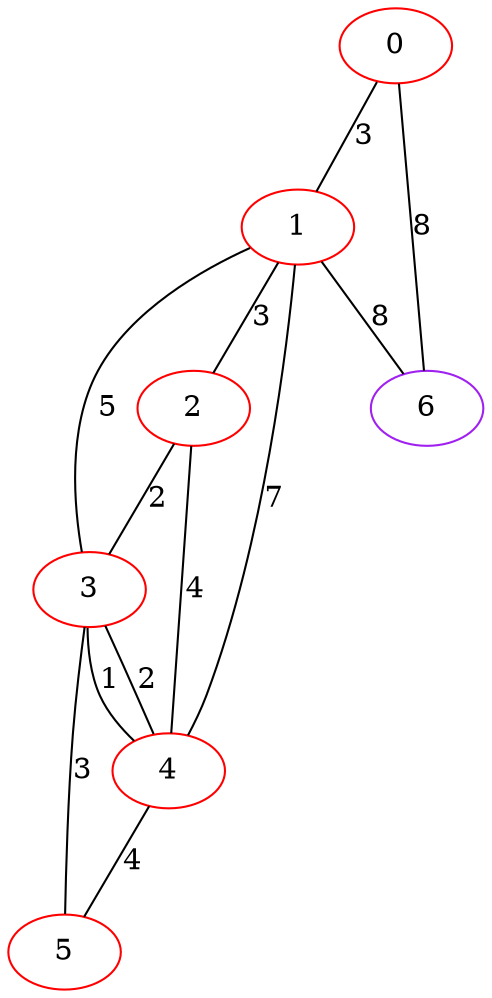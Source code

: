 graph "" {
0 [color=red, weight=1];
1 [color=red, weight=1];
2 [color=red, weight=1];
3 [color=red, weight=1];
4 [color=red, weight=1];
5 [color=red, weight=1];
6 [color=purple, weight=4];
0 -- 1  [key=0, label=3];
0 -- 6  [key=0, label=8];
1 -- 2  [key=0, label=3];
1 -- 3  [key=0, label=5];
1 -- 4  [key=0, label=7];
1 -- 6  [key=0, label=8];
2 -- 3  [key=0, label=2];
2 -- 4  [key=0, label=4];
3 -- 4  [key=0, label=2];
3 -- 4  [key=1, label=1];
3 -- 5  [key=0, label=3];
4 -- 5  [key=0, label=4];
}
